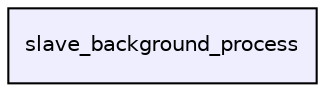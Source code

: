 digraph "/home/xubuntu/git/node_manager/slave_background_process" {
  compound=true
  node [ fontsize="10", fontname="Helvetica"];
  edge [ labelfontsize="10", labelfontname="Helvetica"];
  dir_102f3f1b110fd30eaa2861e872804240 [shape=box, label="slave_background_process", style="filled", fillcolor="#eeeeff", pencolor="black", URL="dir_102f3f1b110fd30eaa2861e872804240.html"];
}
